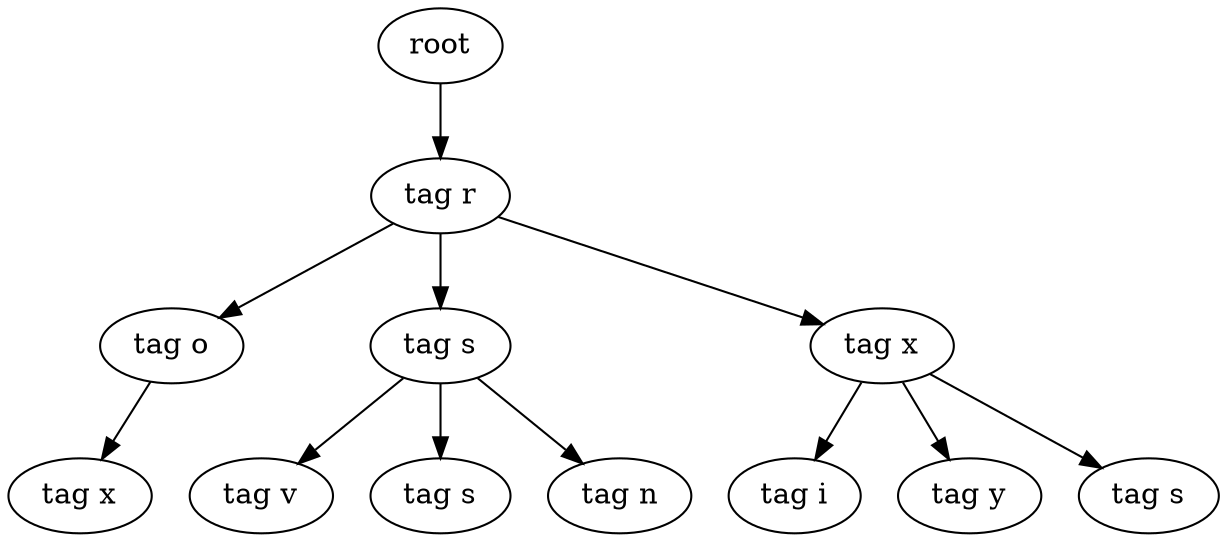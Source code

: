 digraph Tree{
0[label="root"];
0->00
00[label="tag r"];
00->000
000[label="tag o"];
000->0000
0000[label="tag x"];
00->001
001[label="tag s"];
001->0010
0010[label="tag v"];
001->0011
0011[label="tag s"];
001->0012
0012[label="tag n"];
00->002
002[label="tag x"];
002->0020
0020[label="tag i"];
002->0021
0021[label="tag y"];
002->0022
0022[label="tag s"];
}
